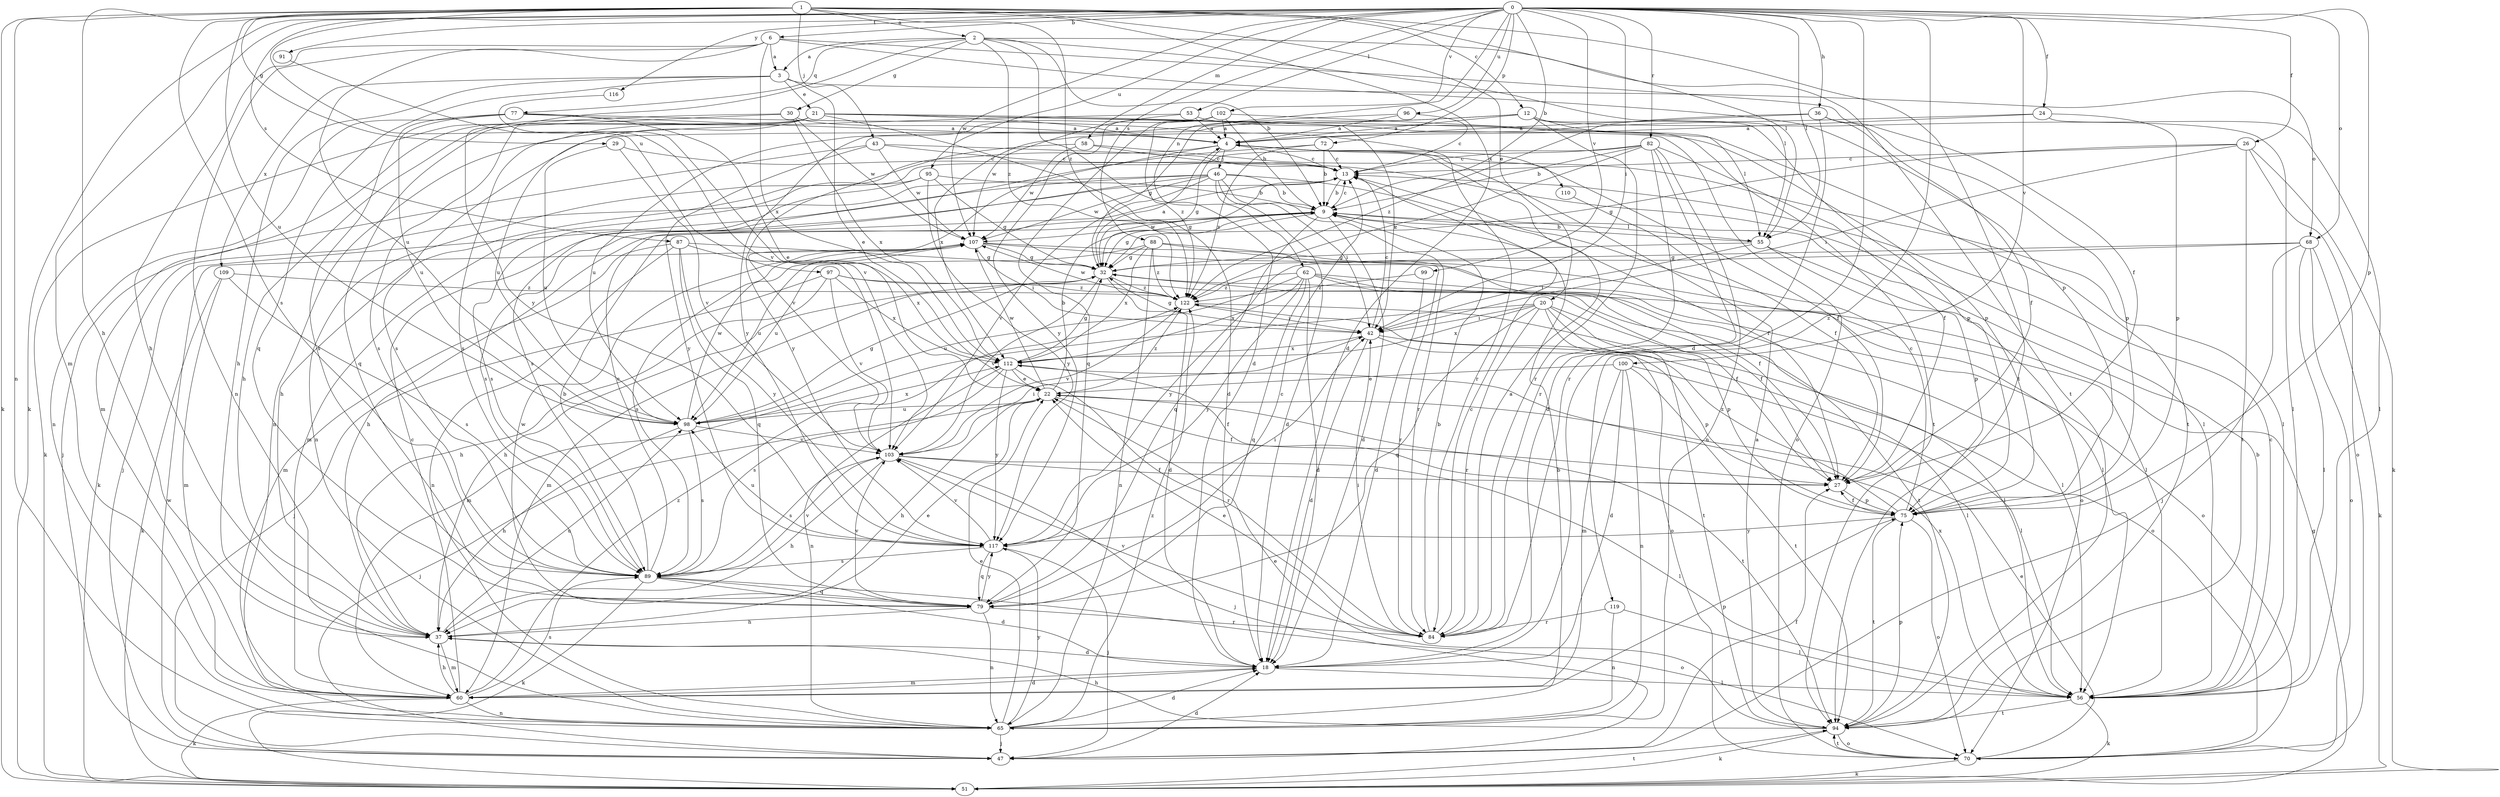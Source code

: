 strict digraph  {
0;
1;
2;
3;
4;
6;
9;
12;
13;
18;
20;
21;
22;
24;
26;
27;
29;
30;
32;
36;
37;
42;
43;
46;
47;
51;
53;
55;
56;
58;
60;
62;
65;
68;
70;
72;
75;
77;
79;
82;
84;
87;
88;
89;
91;
94;
95;
96;
97;
98;
99;
100;
102;
103;
107;
109;
110;
112;
116;
117;
119;
122;
0 -> 6  [label=b];
0 -> 9  [label=b];
0 -> 18  [label=d];
0 -> 24  [label=f];
0 -> 26  [label=f];
0 -> 36  [label=h];
0 -> 42  [label=i];
0 -> 51  [label=k];
0 -> 53  [label=l];
0 -> 55  [label=l];
0 -> 58  [label=m];
0 -> 60  [label=m];
0 -> 62  [label=n];
0 -> 68  [label=o];
0 -> 72  [label=p];
0 -> 75  [label=p];
0 -> 82  [label=r];
0 -> 87  [label=s];
0 -> 88  [label=s];
0 -> 91  [label=t];
0 -> 95  [label=u];
0 -> 96  [label=u];
0 -> 99  [label=v];
0 -> 100  [label=v];
0 -> 102  [label=v];
0 -> 107  [label=w];
0 -> 116  [label=y];
0 -> 119  [label=z];
1 -> 2  [label=a];
1 -> 12  [label=c];
1 -> 18  [label=d];
1 -> 20  [label=e];
1 -> 29  [label=g];
1 -> 37  [label=h];
1 -> 43  [label=j];
1 -> 51  [label=k];
1 -> 55  [label=l];
1 -> 65  [label=n];
1 -> 89  [label=s];
1 -> 94  [label=t];
1 -> 97  [label=u];
1 -> 98  [label=u];
1 -> 122  [label=z];
2 -> 3  [label=a];
2 -> 9  [label=b];
2 -> 18  [label=d];
2 -> 30  [label=g];
2 -> 55  [label=l];
2 -> 77  [label=q];
2 -> 94  [label=t];
2 -> 117  [label=y];
2 -> 122  [label=z];
3 -> 21  [label=e];
3 -> 22  [label=e];
3 -> 37  [label=h];
3 -> 68  [label=o];
3 -> 79  [label=q];
3 -> 109  [label=x];
4 -> 13  [label=c];
4 -> 27  [label=f];
4 -> 32  [label=g];
4 -> 46  [label=j];
4 -> 65  [label=n];
4 -> 103  [label=v];
4 -> 110  [label=x];
6 -> 3  [label=a];
6 -> 27  [label=f];
6 -> 37  [label=h];
6 -> 65  [label=n];
6 -> 75  [label=p];
6 -> 98  [label=u];
6 -> 112  [label=x];
9 -> 13  [label=c];
9 -> 18  [label=d];
9 -> 32  [label=g];
9 -> 37  [label=h];
9 -> 55  [label=l];
9 -> 79  [label=q];
9 -> 107  [label=w];
12 -> 4  [label=a];
12 -> 55  [label=l];
12 -> 56  [label=l];
12 -> 75  [label=p];
12 -> 84  [label=r];
12 -> 89  [label=s];
12 -> 117  [label=y];
13 -> 9  [label=b];
13 -> 32  [label=g];
18 -> 56  [label=l];
18 -> 60  [label=m];
20 -> 42  [label=i];
20 -> 56  [label=l];
20 -> 60  [label=m];
20 -> 70  [label=o];
20 -> 75  [label=p];
20 -> 79  [label=q];
20 -> 84  [label=r];
20 -> 94  [label=t];
20 -> 112  [label=x];
21 -> 4  [label=a];
21 -> 18  [label=d];
21 -> 37  [label=h];
21 -> 42  [label=i];
21 -> 51  [label=k];
21 -> 60  [label=m];
21 -> 70  [label=o];
21 -> 75  [label=p];
21 -> 89  [label=s];
21 -> 98  [label=u];
22 -> 9  [label=b];
22 -> 27  [label=f];
22 -> 37  [label=h];
22 -> 47  [label=j];
22 -> 94  [label=t];
22 -> 98  [label=u];
22 -> 107  [label=w];
22 -> 122  [label=z];
24 -> 4  [label=a];
24 -> 56  [label=l];
24 -> 75  [label=p];
24 -> 112  [label=x];
26 -> 13  [label=c];
26 -> 32  [label=g];
26 -> 42  [label=i];
26 -> 51  [label=k];
26 -> 70  [label=o];
26 -> 94  [label=t];
27 -> 75  [label=p];
29 -> 13  [label=c];
29 -> 98  [label=u];
29 -> 103  [label=v];
30 -> 4  [label=a];
30 -> 79  [label=q];
30 -> 89  [label=s];
30 -> 107  [label=w];
30 -> 112  [label=x];
32 -> 4  [label=a];
32 -> 18  [label=d];
32 -> 37  [label=h];
32 -> 60  [label=m];
32 -> 94  [label=t];
32 -> 103  [label=v];
32 -> 122  [label=z];
36 -> 4  [label=a];
36 -> 27  [label=f];
36 -> 75  [label=p];
36 -> 84  [label=r];
36 -> 122  [label=z];
37 -> 18  [label=d];
37 -> 22  [label=e];
37 -> 60  [label=m];
37 -> 98  [label=u];
42 -> 13  [label=c];
42 -> 18  [label=d];
42 -> 32  [label=g];
42 -> 56  [label=l];
42 -> 75  [label=p];
42 -> 112  [label=x];
43 -> 13  [label=c];
43 -> 47  [label=j];
43 -> 56  [label=l];
43 -> 107  [label=w];
43 -> 117  [label=y];
46 -> 9  [label=b];
46 -> 18  [label=d];
46 -> 27  [label=f];
46 -> 42  [label=i];
46 -> 47  [label=j];
46 -> 51  [label=k];
46 -> 84  [label=r];
46 -> 89  [label=s];
46 -> 103  [label=v];
46 -> 107  [label=w];
47 -> 18  [label=d];
47 -> 27  [label=f];
47 -> 107  [label=w];
51 -> 32  [label=g];
51 -> 94  [label=t];
53 -> 4  [label=a];
53 -> 65  [label=n];
53 -> 94  [label=t];
53 -> 107  [label=w];
55 -> 9  [label=b];
55 -> 32  [label=g];
55 -> 42  [label=i];
55 -> 70  [label=o];
55 -> 75  [label=p];
56 -> 9  [label=b];
56 -> 13  [label=c];
56 -> 51  [label=k];
56 -> 94  [label=t];
56 -> 112  [label=x];
58 -> 13  [label=c];
58 -> 56  [label=l];
58 -> 107  [label=w];
58 -> 117  [label=y];
60 -> 13  [label=c];
60 -> 18  [label=d];
60 -> 37  [label=h];
60 -> 51  [label=k];
60 -> 65  [label=n];
60 -> 75  [label=p];
60 -> 89  [label=s];
60 -> 122  [label=z];
62 -> 18  [label=d];
62 -> 27  [label=f];
62 -> 56  [label=l];
62 -> 70  [label=o];
62 -> 79  [label=q];
62 -> 98  [label=u];
62 -> 112  [label=x];
62 -> 117  [label=y];
62 -> 122  [label=z];
65 -> 9  [label=b];
65 -> 18  [label=d];
65 -> 22  [label=e];
65 -> 47  [label=j];
65 -> 117  [label=y];
65 -> 122  [label=z];
68 -> 32  [label=g];
68 -> 47  [label=j];
68 -> 51  [label=k];
68 -> 56  [label=l];
68 -> 70  [label=o];
68 -> 117  [label=y];
70 -> 22  [label=e];
70 -> 51  [label=k];
70 -> 94  [label=t];
72 -> 9  [label=b];
72 -> 13  [label=c];
72 -> 89  [label=s];
72 -> 122  [label=z];
75 -> 13  [label=c];
75 -> 27  [label=f];
75 -> 70  [label=o];
75 -> 94  [label=t];
75 -> 117  [label=y];
75 -> 122  [label=z];
77 -> 4  [label=a];
77 -> 22  [label=e];
77 -> 65  [label=n];
77 -> 84  [label=r];
77 -> 89  [label=s];
77 -> 98  [label=u];
79 -> 13  [label=c];
79 -> 37  [label=h];
79 -> 65  [label=n];
79 -> 84  [label=r];
79 -> 103  [label=v];
79 -> 107  [label=w];
79 -> 117  [label=y];
82 -> 9  [label=b];
82 -> 13  [label=c];
82 -> 18  [label=d];
82 -> 27  [label=f];
82 -> 37  [label=h];
82 -> 65  [label=n];
82 -> 84  [label=r];
82 -> 122  [label=z];
84 -> 4  [label=a];
84 -> 9  [label=b];
84 -> 13  [label=c];
84 -> 22  [label=e];
84 -> 42  [label=i];
84 -> 103  [label=v];
87 -> 32  [label=g];
87 -> 60  [label=m];
87 -> 65  [label=n];
87 -> 79  [label=q];
87 -> 112  [label=x];
87 -> 117  [label=y];
88 -> 27  [label=f];
88 -> 32  [label=g];
88 -> 56  [label=l];
88 -> 65  [label=n];
88 -> 98  [label=u];
88 -> 112  [label=x];
88 -> 122  [label=z];
89 -> 9  [label=b];
89 -> 13  [label=c];
89 -> 18  [label=d];
89 -> 51  [label=k];
89 -> 70  [label=o];
89 -> 79  [label=q];
89 -> 103  [label=v];
91 -> 103  [label=v];
94 -> 4  [label=a];
94 -> 22  [label=e];
94 -> 37  [label=h];
94 -> 51  [label=k];
94 -> 70  [label=o];
94 -> 75  [label=p];
95 -> 9  [label=b];
95 -> 32  [label=g];
95 -> 60  [label=m];
95 -> 89  [label=s];
95 -> 117  [label=y];
96 -> 4  [label=a];
96 -> 13  [label=c];
96 -> 32  [label=g];
97 -> 27  [label=f];
97 -> 37  [label=h];
97 -> 47  [label=j];
97 -> 103  [label=v];
97 -> 112  [label=x];
97 -> 122  [label=z];
98 -> 32  [label=g];
98 -> 37  [label=h];
98 -> 89  [label=s];
98 -> 103  [label=v];
98 -> 107  [label=w];
98 -> 112  [label=x];
99 -> 18  [label=d];
99 -> 122  [label=z];
100 -> 18  [label=d];
100 -> 22  [label=e];
100 -> 56  [label=l];
100 -> 60  [label=m];
100 -> 65  [label=n];
100 -> 94  [label=t];
102 -> 4  [label=a];
102 -> 9  [label=b];
102 -> 79  [label=q];
102 -> 94  [label=t];
102 -> 98  [label=u];
102 -> 117  [label=y];
102 -> 122  [label=z];
103 -> 27  [label=f];
103 -> 37  [label=h];
103 -> 42  [label=i];
103 -> 47  [label=j];
103 -> 56  [label=l];
103 -> 89  [label=s];
107 -> 32  [label=g];
107 -> 42  [label=i];
107 -> 56  [label=l];
107 -> 84  [label=r];
107 -> 89  [label=s];
107 -> 98  [label=u];
109 -> 51  [label=k];
109 -> 60  [label=m];
109 -> 89  [label=s];
109 -> 122  [label=z];
110 -> 27  [label=f];
112 -> 22  [label=e];
112 -> 27  [label=f];
112 -> 32  [label=g];
112 -> 65  [label=n];
112 -> 84  [label=r];
112 -> 89  [label=s];
112 -> 117  [label=y];
116 -> 103  [label=v];
117 -> 42  [label=i];
117 -> 47  [label=j];
117 -> 79  [label=q];
117 -> 89  [label=s];
117 -> 98  [label=u];
117 -> 103  [label=v];
119 -> 56  [label=l];
119 -> 65  [label=n];
119 -> 84  [label=r];
122 -> 42  [label=i];
122 -> 70  [label=o];
122 -> 103  [label=v];
122 -> 107  [label=w];
}

